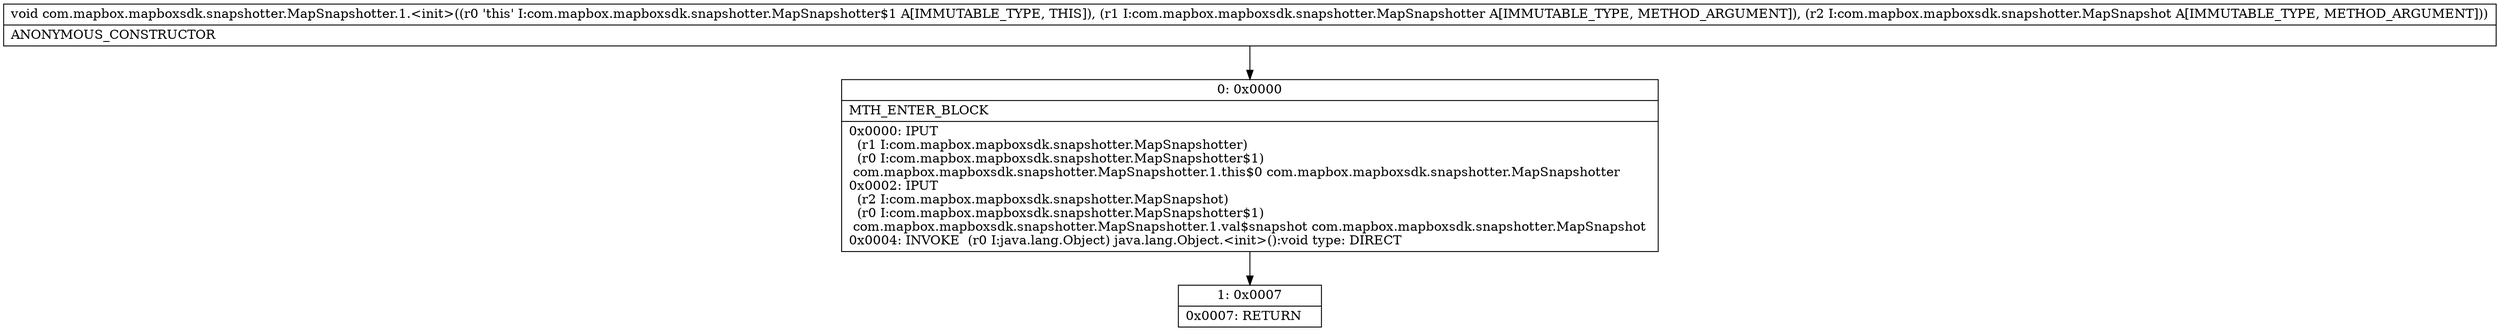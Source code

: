 digraph "CFG forcom.mapbox.mapboxsdk.snapshotter.MapSnapshotter.1.\<init\>(Lcom\/mapbox\/mapboxsdk\/snapshotter\/MapSnapshotter;Lcom\/mapbox\/mapboxsdk\/snapshotter\/MapSnapshot;)V" {
Node_0 [shape=record,label="{0\:\ 0x0000|MTH_ENTER_BLOCK\l|0x0000: IPUT  \l  (r1 I:com.mapbox.mapboxsdk.snapshotter.MapSnapshotter)\l  (r0 I:com.mapbox.mapboxsdk.snapshotter.MapSnapshotter$1)\l com.mapbox.mapboxsdk.snapshotter.MapSnapshotter.1.this$0 com.mapbox.mapboxsdk.snapshotter.MapSnapshotter \l0x0002: IPUT  \l  (r2 I:com.mapbox.mapboxsdk.snapshotter.MapSnapshot)\l  (r0 I:com.mapbox.mapboxsdk.snapshotter.MapSnapshotter$1)\l com.mapbox.mapboxsdk.snapshotter.MapSnapshotter.1.val$snapshot com.mapbox.mapboxsdk.snapshotter.MapSnapshot \l0x0004: INVOKE  (r0 I:java.lang.Object) java.lang.Object.\<init\>():void type: DIRECT \l}"];
Node_1 [shape=record,label="{1\:\ 0x0007|0x0007: RETURN   \l}"];
MethodNode[shape=record,label="{void com.mapbox.mapboxsdk.snapshotter.MapSnapshotter.1.\<init\>((r0 'this' I:com.mapbox.mapboxsdk.snapshotter.MapSnapshotter$1 A[IMMUTABLE_TYPE, THIS]), (r1 I:com.mapbox.mapboxsdk.snapshotter.MapSnapshotter A[IMMUTABLE_TYPE, METHOD_ARGUMENT]), (r2 I:com.mapbox.mapboxsdk.snapshotter.MapSnapshot A[IMMUTABLE_TYPE, METHOD_ARGUMENT]))  | ANONYMOUS_CONSTRUCTOR\l}"];
MethodNode -> Node_0;
Node_0 -> Node_1;
}

